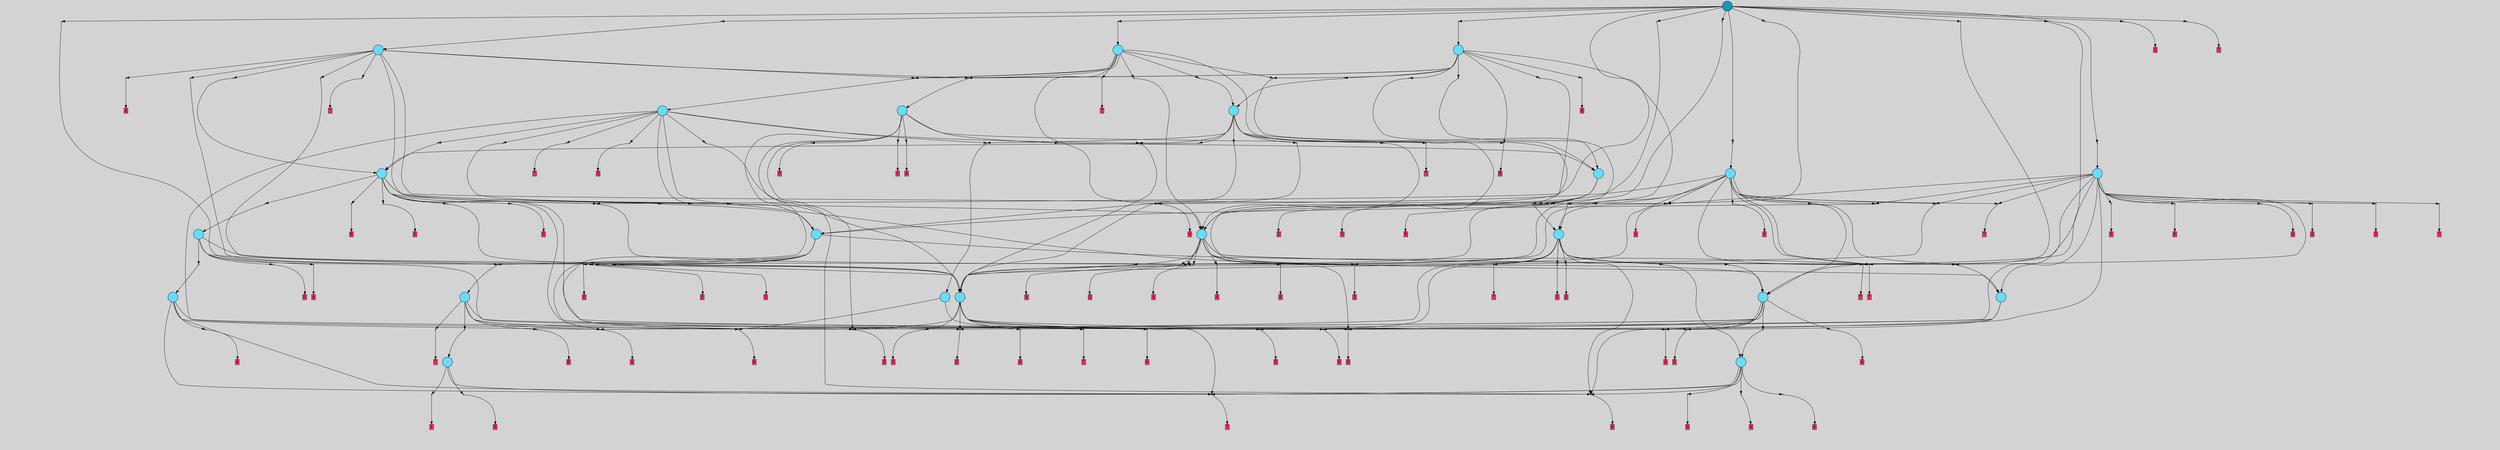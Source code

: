 // File exported with GEGELATI v1.3.1
// On the 2024-04-09 15:54:33
// With the File::TPGGraphDotExporter
digraph{
	graph[pad = "0.212, 0.055" bgcolor = lightgray]
	node[shape=circle style = filled label = ""]
		T0 [fillcolor="#66ddff"]
		T4 [fillcolor="#66ddff"]
		T5 [fillcolor="#66ddff"]
		T6 [fillcolor="#66ddff"]
		T13 [fillcolor="#66ddff"]
		T28 [fillcolor="#66ddff"]
		T32 [fillcolor="#66ddff"]
		T42 [fillcolor="#66ddff"]
		T108 [fillcolor="#66ddff"]
		T139 [fillcolor="#66ddff"]
		T161 [fillcolor="#66ddff"]
		T201 [fillcolor="#66ddff"]
		T269 [fillcolor="#66ddff"]
		T276 [fillcolor="#66ddff"]
		T347 [fillcolor="#66ddff"]
		T390 [fillcolor="#66ddff"]
		T422 [fillcolor="#66ddff"]
		T520 [fillcolor="#66ddff"]
		T561 [fillcolor="#66ddff"]
		T638 [fillcolor="#66ddff"]
		T759 [fillcolor="#66ddff"]
		T866 [fillcolor="#66ddff"]
		T898 [fillcolor="#1199bb"]
		P19524 [fillcolor="#cccccc" shape=point] //
		I19524 [shape=box style=invis label="5|7&1|7#1|3#2|2#2|6&#92;n7|7&2|7#3|5#3|7#2|6&#92;n2|4&4|3#2|1#4|0#1|6&#92;n5|5&2|7#3|0#1|2#3|3&#92;n7|2&0|5#0|7#4|3#4|4&#92;n7|4&0|5#2|0#4|4#1|3&#92;n2|2&4|3#4|4#1|7#1|0&#92;n1|5&4|3#3|4#0|0#2|4&#92;n2|0&2|5#2|6#1|3#3|6&#92;n0|1&0|2#2|5#1|7#1|0&#92;n"]
		P19524 -> I19524[style=invis]
		A10319 [fillcolor="#ff3366" shape=box margin=0.03 width=0 height=0 label="0"]
		T0 -> P19524 -> A10319
		P19525 [fillcolor="#cccccc" shape=point] //
		I19525 [shape=box style=invis label="3|7&4|4#2|0#4|1#0|2&#92;n7|0&3|6#1|6#1|7#3|1&#92;n5|2&4|7#0|2#4|1#0|1&#92;n7|3&3|3#4|6#2|4#3|5&#92;n7|1&4|0#4|3#0|5#1|3&#92;n4|7&0|6#4|0#0|3#0|1&#92;n6|3&3|1#0|0#2|1#3|0&#92;n0|2&2|0#1|3#4|5#4|1&#92;n3|0&0|0#2|3#4|0#1|4&#92;n"]
		P19525 -> I19525[style=invis]
		A10320 [fillcolor="#ff3366" shape=box margin=0.03 width=0 height=0 label="1"]
		T0 -> P19525 -> A10320
		P19526 [fillcolor="#cccccc" shape=point] //
		I19526 [shape=box style=invis label="1|4&3|7#0|7#4|5#4|0&#92;n4|5&0|2#2|1#4|3#0|1&#92;n2|4&0|2#2|7#1|2#1|6&#92;n7|6&2|6#0|0#0|0#3|5&#92;n5|1&4|4#2|1#4|4#2|2&#92;n"]
		P19526 -> I19526[style=invis]
		A10321 [fillcolor="#ff3366" shape=box margin=0.03 width=0 height=0 label="4"]
		T4 -> P19526 -> A10321
		P19527 [fillcolor="#cccccc" shape=point] //
		I19527 [shape=box style=invis label="5|7&2|1#4|6#1|4#0|5&#92;n4|4&0|5#0|5#3|4#3|2&#92;n0|7&4|4#3|2#4|7#2|4&#92;n1|2&4|3#4|0#1|1#0|0&#92;n0|1&2|2#1|4#3|1#1|6&#92;n6|6&1|0#0|5#2|1#4|5&#92;n5|2&1|1#1|6#2|0#4|0&#92;n4|0&2|6#1|1#1|2#4|2&#92;n"]
		P19527 -> I19527[style=invis]
		A10322 [fillcolor="#ff3366" shape=box margin=0.03 width=0 height=0 label="5"]
		T4 -> P19527 -> A10322
		P19528 [fillcolor="#cccccc" shape=point] //
		I19528 [shape=box style=invis label="5|7&3|1#4|4#0|6#1|3&#92;n6|7&3|6#0|6#0|0#0|4&#92;n7|6&1|1#0|4#2|6#2|2&#92;n6|6&0|2#1|4#0|6#0|4&#92;n"]
		P19528 -> I19528[style=invis]
		A10323 [fillcolor="#ff3366" shape=box margin=0.03 width=0 height=0 label="5"]
		T5 -> P19528 -> A10323
		P19529 [fillcolor="#cccccc" shape=point] //
		I19529 [shape=box style=invis label="7|5&0|2#4|6#4|1#3|2&#92;n5|7&2|7#1|0#4|3#1|0&#92;n1|1&4|7#2|0#3|0#3|7&#92;n0|6&0|2#3|5#3|2#1|7&#92;n2|7&2|3#4|4#0|4#4|2&#92;n5|1&2|7#4|7#1|5#1|4&#92;n"]
		P19529 -> I19529[style=invis]
		A10324 [fillcolor="#ff3366" shape=box margin=0.03 width=0 height=0 label="6"]
		T5 -> P19529 -> A10324
		P19530 [fillcolor="#cccccc" shape=point] //
		I19530 [shape=box style=invis label="0|5&3|5#2|3#1|5#1|5&#92;n0|3&0|3#4|3#3|7#1|3&#92;n2|2&2|4#3|1#2|5#3|5&#92;n5|7&2|3#3|2#1|7#0|5&#92;n7|6&2|7#2|6#2|5#0|7&#92;n0|1&2|7#4|3#0|3#2|5&#92;n3|5&3|5#2|2#2|2#1|2&#92;n"]
		P19530 -> I19530[style=invis]
		A10325 [fillcolor="#ff3366" shape=box margin=0.03 width=0 height=0 label="6"]
		T6 -> P19530 -> A10325
		P19531 [fillcolor="#cccccc" shape=point] //
		I19531 [shape=box style=invis label="3|4&1|4#4|1#4|2#0|6&#92;n5|4&3|1#1|7#0|1#1|6&#92;n1|4&3|3#3|7#0|7#3|3&#92;n1|2&4|7#0|2#4|6#1|2&#92;n1|1&2|4#1|4#3|1#0|0&#92;n1|1&0|3#1|4#3|7#0|5&#92;n3|4&4|5#2|0#4|0#0|4&#92;n4|3&2|4#4|4#3|2#2|2&#92;n2|0&4|6#1|7#1|7#2|4&#92;n4|4&0|4#3|7#2|4#2|2&#92;n"]
		P19531 -> I19531[style=invis]
		A10326 [fillcolor="#ff3366" shape=box margin=0.03 width=0 height=0 label="7"]
		T6 -> P19531 -> A10326
		T0 -> P19531
		P19532 [fillcolor="#cccccc" shape=point] //
		I19532 [shape=box style=invis label="2|5&1|2#1|7#4|0#1|7&#92;n2|6&0|7#4|7#2|7#4|3&#92;n4|2&0|4#2|7#2|6#0|5&#92;n3|5&2|1#0|6#0|1#2|4&#92;n3|3&1|1#1|7#2|1#2|5&#92;n0|7&3|2#1|5#1|6#1|4&#92;n"]
		P19532 -> I19532[style=invis]
		A10327 [fillcolor="#ff3366" shape=box margin=0.03 width=0 height=0 label="0"]
		T4 -> P19532 -> A10327
		P19533 [fillcolor="#cccccc" shape=point] //
		I19533 [shape=box style=invis label="5|0&2|1#1|2#3|7#0|4&#92;n1|0&4|6#1|6#2|1#0|7&#92;n3|1&1|5#1|1#3|7#3|5&#92;n6|7&4|2#0|6#3|6#2|2&#92;n0|6&2|5#2|2#2|6#3|6&#92;n1|4&0|1#0|3#3|0#1|5&#92;n4|1&3|4#1|6#1|6#2|1&#92;n4|1&1|5#4|4#0|0#4|4&#92;n3|5&0|7#4|5#1|3#0|6&#92;n"]
		P19533 -> I19533[style=invis]
		A10328 [fillcolor="#ff3366" shape=box margin=0.03 width=0 height=0 label="2"]
		T5 -> P19533 -> A10328
		P19534 [fillcolor="#cccccc" shape=point] //
		I19534 [shape=box style=invis label="2|2&0|1#3|6#2|3#1|3&#92;n4|7&1|0#2|4#4|0#0|4&#92;n5|6&2|3#0|0#3|2#0|1&#92;n7|1&3|6#3|3#2|2#1|6&#92;n4|5&0|3#3|0#3|4#3|3&#92;n1|2&2|7#3|3#1|5#3|1&#92;n"]
		P19534 -> I19534[style=invis]
		A10329 [fillcolor="#ff3366" shape=box margin=0.03 width=0 height=0 label="3"]
		T13 -> P19534 -> A10329
		P19535 [fillcolor="#cccccc" shape=point] //
		I19535 [shape=box style=invis label="3|3&1|1#1|1#1|5#3|7&#92;n4|0&4|0#4|5#1|6#3|0&#92;n2|2&1|1#2|4#0|0#4|0&#92;n"]
		P19535 -> I19535[style=invis]
		A10330 [fillcolor="#ff3366" shape=box margin=0.03 width=0 height=0 label="4"]
		T13 -> P19535 -> A10330
		T13 -> P19531
		T13 -> P19531
		P19536 [fillcolor="#cccccc" shape=point] //
		I19536 [shape=box style=invis label="4|5&0|2#2|1#4|3#0|1&#92;n1|4&3|7#0|7#4|5#4|0&#92;n4|7&1|2#0|3#2|0#3|2&#92;n0|4&0|2#2|7#1|2#1|6&#92;n7|6&2|6#0|0#0|0#3|5&#92;n"]
		P19536 -> I19536[style=invis]
		A10331 [fillcolor="#ff3366" shape=box margin=0.03 width=0 height=0 label="4"]
		T13 -> P19536 -> A10331
		P19537 [fillcolor="#cccccc" shape=point] //
		I19537 [shape=box style=invis label="1|1&0|1#3|7#4|6#0|5&#92;n0|0&1|6#3|2#1|4#2|2&#92;n3|4&1|3#2|2#2|7#0|7&#92;n1|7&3|4#3|6#2|2#2|4&#92;n"]
		P19537 -> I19537[style=invis]
		A10332 [fillcolor="#ff3366" shape=box margin=0.03 width=0 height=0 label="8"]
		T13 -> P19537 -> A10332
		P19538 [fillcolor="#cccccc" shape=point] //
		I19538 [shape=box style=invis label="3|5&3|5#2|2#2|2#1|2&#92;n0|3&0|3#4|3#3|7#1|3&#92;n2|2&4|4#3|1#2|5#3|5&#92;n5|7&2|3#3|2#1|7#0|5&#92;n0|1&2|7#4|3#0|3#2|5&#92;n0|5&3|5#2|3#1|5#1|5&#92;n"]
		P19538 -> I19538[style=invis]
		T28 -> P19538 -> T0
		P19539 [fillcolor="#cccccc" shape=point] //
		I19539 [shape=box style=invis label="3|4&1|4#4|1#4|2#0|6&#92;n5|4&3|1#1|7#0|1#1|6&#92;n1|2&4|7#0|2#4|6#1|2&#92;n4|4&0|4#3|7#2|4#2|2&#92;n1|1&0|3#1|4#3|7#0|5&#92;n3|4&4|5#2|0#4|0#0|4&#92;n4|3&2|4#4|4#3|6#2|2&#92;n2|0&4|6#1|7#1|7#2|4&#92;n1|1&2|4#1|4#3|1#0|0&#92;n"]
		P19539 -> I19539[style=invis]
		A10333 [fillcolor="#ff3366" shape=box margin=0.03 width=0 height=0 label="7"]
		T28 -> P19539 -> A10333
		T28 -> P19530
		P19540 [fillcolor="#cccccc" shape=point] //
		I19540 [shape=box style=invis label="7|6&1|0#1|3#2|6#0|6&#92;n2|2&1|1#4|4#0|0#4|0&#92;n4|0&4|0#4|5#1|6#3|0&#92;n3|3&1|1#1|1#1|5#3|7&#92;n"]
		P19540 -> I19540[style=invis]
		A10334 [fillcolor="#ff3366" shape=box margin=0.03 width=0 height=0 label="4"]
		T28 -> P19540 -> A10334
		P19541 [fillcolor="#cccccc" shape=point] //
		I19541 [shape=box style=invis label="1|0&1|0#0|6#2|5#1|0&#92;n0|5&0|2#4|3#3|3#3|2&#92;n6|2&3|5#4|4#2|6#4|2&#92;n6|6&4|4#2|1#4|5#0|1&#92;n2|1&2|0#0|4#3|6#0|2&#92;n"]
		P19541 -> I19541[style=invis]
		A10335 [fillcolor="#ff3366" shape=box margin=0.03 width=0 height=0 label="8"]
		T28 -> P19541 -> A10335
		T28 -> P19527
		P19542 [fillcolor="#cccccc" shape=point] //
		I19542 [shape=box style=invis label="2|2&0|1#3|6#2|3#1|3&#92;n7|1&3|6#3|3#2|2#1|6&#92;n5|6&2|3#0|0#3|2#0|1&#92;n4|7&1|0#2|4#4|0#0|4&#92;n4|5&0|3#3|4#3|4#3|3&#92;n1|2&2|7#3|3#1|5#3|1&#92;n"]
		P19542 -> I19542[style=invis]
		A10336 [fillcolor="#ff3366" shape=box margin=0.03 width=0 height=0 label="3"]
		T32 -> P19542 -> A10336
		T32 -> P19531
		P19543 [fillcolor="#cccccc" shape=point] //
		I19543 [shape=box style=invis label="7|3&2|6#0|0#0|0#0|5&#92;n5|1&4|4#2|1#3|5#2|2&#92;n5|2&4|3#3|7#3|3#0|5&#92;n5|0&4|3#1|1#3|3#1|4&#92;n1|4&3|7#0|7#4|2#4|0&#92;n7|5&0|6#0|7#2|1#3|0&#92;n2|7&1|5#1|6#0|4#1|5&#92;n2|4&0|2#2|0#3|2#1|6&#92;n"]
		P19543 -> I19543[style=invis]
		A10337 [fillcolor="#ff3366" shape=box margin=0.03 width=0 height=0 label="4"]
		T32 -> P19543 -> A10337
		T32 -> P19540
		T32 -> P19537
		T42 -> P19540
		T42 -> P19542
		P19544 [fillcolor="#cccccc" shape=point] //
		I19544 [shape=box style=invis label="3|4&1|4#4|1#4|2#0|6&#92;n3|4&4|5#2|0#4|0#0|4&#92;n1|4&3|3#3|7#0|7#3|3&#92;n1|2&4|7#0|2#4|6#1|2&#92;n1|1&0|3#1|4#3|7#0|5&#92;n4|2&1|5#1|1#3|3#2|3&#92;n1|1&2|4#1|4#3|1#0|0&#92;n5|4&3|1#1|7#0|1#1|6&#92;n4|3&1|4#4|4#3|2#2|2&#92;n2|0&4|6#1|2#1|7#2|4&#92;n"]
		P19544 -> I19544[style=invis]
		T42 -> P19544 -> T13
		T42 -> P19526
		T42 -> P19537
		P19545 [fillcolor="#cccccc" shape=point] //
		I19545 [shape=box style=invis label="1|4&3|7#0|7#4|5#1|0&#92;n7|6&2|6#0|0#0|0#3|5&#92;n2|4&0|2#2|7#1|2#1|6&#92;n4|5&0|2#2|1#4|3#0|1&#92;n5|1&4|4#2|1#4|4#2|2&#92;n"]
		P19545 -> I19545[style=invis]
		A10338 [fillcolor="#ff3366" shape=box margin=0.03 width=0 height=0 label="4"]
		T42 -> P19545 -> A10338
		T42 -> P19527
		T42 -> P19540
		P19546 [fillcolor="#cccccc" shape=point] //
		I19546 [shape=box style=invis label="7|6&2|6#3|3#2|1#2|7&#92;n1|0&4|6#4|3#3|6#0|6&#92;n3|3&1|1#1|1#1|5#3|7&#92;n7|6&2|0#1|3#2|1#0|6&#92;n"]
		P19546 -> I19546[style=invis]
		A10339 [fillcolor="#ff3366" shape=box margin=0.03 width=0 height=0 label="4"]
		T108 -> P19546 -> A10339
		T108 -> P19537
		P19547 [fillcolor="#cccccc" shape=point] //
		I19547 [shape=box style=invis label="3|4&1|4#4|1#4|2#0|6&#92;n3|4&4|5#2|7#4|0#0|4&#92;n1|2&4|7#0|2#4|6#1|2&#92;n1|1&0|3#1|4#3|7#0|5&#92;n4|2&1|5#1|1#3|3#2|3&#92;n2|0&4|6#1|2#1|7#2|4&#92;n5|4&3|1#1|7#0|1#1|6&#92;n4|3&1|4#4|4#3|2#2|2&#92;n1|1&2|4#1|4#3|1#0|0&#92;n"]
		P19547 -> I19547[style=invis]
		T108 -> P19547 -> T13
		T108 -> P19542
		P19548 [fillcolor="#cccccc" shape=point] //
		I19548 [shape=box style=invis label="5|4&3|0#4|3#4|1#4|6&#92;n7|1&3|7#3|3#2|2#1|6&#92;n0|2&0|1#3|6#2|3#1|3&#92;n5|6&3|3#2|2#2|7#3|4&#92;n3|4&4|1#4|5#3|6#1|7&#92;n2|3&1|0#2|6#4|1#1|3&#92;n6|0&3|5#1|3#1|0#2|2&#92;n"]
		P19548 -> I19548[style=invis]
		A10340 [fillcolor="#ff3366" shape=box margin=0.03 width=0 height=0 label="3"]
		T108 -> P19548 -> A10340
		P19549 [fillcolor="#cccccc" shape=point] //
		I19549 [shape=box style=invis label="3|7&1|4#2|0#4|5#2|4&#92;n6|7&0|2#0|0#0|3#1|2&#92;n4|3&0|3#0|0#1|6#0|0&#92;n6|7&1|3#0|5#1|4#0|7&#92;n7|0&4|1#0|0#2|4#0|1&#92;n1|0&1|5#3|1#1|6#2|3&#92;n0|1&0|7#4|5#0|3#3|4&#92;n1|0&2|5#2|3#2|3#3|1&#92;n5|3&1|1#2|5#4|2#2|7&#92;n2|0&4|0#3|1#3|3#1|6&#92;n"]
		P19549 -> I19549[style=invis]
		A10341 [fillcolor="#ff3366" shape=box margin=0.03 width=0 height=0 label="7"]
		T108 -> P19549 -> A10341
		P19550 [fillcolor="#cccccc" shape=point] //
		I19550 [shape=box style=invis label="5|0&2|1#1|2#3|7#0|4&#92;n4|1&3|4#1|6#1|6#2|1&#92;n3|1&1|5#1|1#3|7#3|5&#92;n6|7&4|2#0|6#3|6#2|2&#92;n0|6&2|5#2|2#2|6#3|6&#92;n1|4&0|1#0|3#3|0#1|5&#92;n1|0&4|6#1|6#2|1#4|7&#92;n4|1&1|5#4|4#0|0#4|4&#92;n3|5&0|7#4|5#1|3#0|6&#92;n"]
		P19550 -> I19550[style=invis]
		A10342 [fillcolor="#ff3366" shape=box margin=0.03 width=0 height=0 label="2"]
		T108 -> P19550 -> A10342
		P19551 [fillcolor="#cccccc" shape=point] //
		I19551 [shape=box style=invis label="3|4&1|3#2|2#2|7#0|7&#92;n0|0&1|6#3|2#1|4#2|2&#92;n1|1&0|1#3|7#4|6#0|5&#92;n5|3&4|5#3|0#0|2#1|1&#92;n1|7&3|4#3|6#2|2#2|4&#92;n"]
		P19551 -> I19551[style=invis]
		T108 -> P19551 -> T42
		P19552 [fillcolor="#cccccc" shape=point] //
		I19552 [shape=box style=invis label="6|5&2|7#1|5#1|4#2|0&#92;n0|1&2|2#1|4#3|1#1|6&#92;n4|4&0|5#0|5#3|4#3|2&#92;n1|2&4|3#4|0#1|1#0|0&#92;n0|7&4|4#3|7#4|7#2|4&#92;n6|6&1|0#0|5#2|1#4|5&#92;n4|0&4|6#1|1#1|2#4|2&#92;n"]
		P19552 -> I19552[style=invis]
		T139 -> P19552 -> T28
		P19553 [fillcolor="#cccccc" shape=point] //
		I19553 [shape=box style=invis label="4|2&3|6#4|0#4|3#2|1&#92;n5|5&0|6#0|7#2|4#0|2&#92;n3|2&4|4#1|3#0|3#4|7&#92;n2|0&2|4#3|3#3|0#3|0&#92;n"]
		P19553 -> I19553[style=invis]
		A10343 [fillcolor="#ff3366" shape=box margin=0.03 width=0 height=0 label="4"]
		T139 -> P19553 -> A10343
		T139 -> P19526
		P19554 [fillcolor="#cccccc" shape=point] //
		I19554 [shape=box style=invis label="7|3&4|0#1|6#3|7#4|7&#92;n3|7&4|3#3|6#0|7#1|1&#92;n7|3&0|4#4|7#4|5#0|6&#92;n6|3&2|6#0|6#2|4#1|7&#92;n0|0&2|6#3|3#1|5#3|4&#92;n"]
		P19554 -> I19554[style=invis]
		T139 -> P19554 -> T32
		P19555 [fillcolor="#cccccc" shape=point] //
		I19555 [shape=box style=invis label="3|0&1|1#1|3#2|1#3|5&#92;n3|3&2|5#1|3#1|6#0|5&#92;n3|5&2|1#3|6#0|1#3|4&#92;n4|1&3|2#1|5#1|6#1|4&#92;n0|6&3|3#2|2#4|3#4|0&#92;n2|6&0|3#4|7#2|7#4|3&#92;n2|1&1|2#0|0#1|4#2|6&#92;n6|7&1|2#3|5#2|7#2|6&#92;n"]
		P19555 -> I19555[style=invis]
		A10344 [fillcolor="#ff3366" shape=box margin=0.03 width=0 height=0 label="0"]
		T139 -> P19555 -> A10344
		P19556 [fillcolor="#cccccc" shape=point] //
		I19556 [shape=box style=invis label="5|4&3|0#4|3#4|1#4|6&#92;n7|1&3|7#3|3#2|2#1|6&#92;n6|0&3|5#1|3#1|0#2|2&#92;n0|2&0|1#3|6#2|3#1|3&#92;n5|6&3|3#2|2#2|7#3|4&#92;n3|4&4|1#4|5#3|6#1|7&#92;n2|3&1|0#2|6#4|1#1|3&#92;n4|1&2|3#4|5#1|3#1|6&#92;n"]
		P19556 -> I19556[style=invis]
		A10345 [fillcolor="#ff3366" shape=box margin=0.03 width=0 height=0 label="3"]
		T139 -> P19556 -> A10345
		P19557 [fillcolor="#cccccc" shape=point] //
		I19557 [shape=box style=invis label="4|7&1|0#2|4#4|0#0|4&#92;n7|1&3|6#3|3#2|2#3|6&#92;n5|6&2|3#0|0#3|2#0|1&#92;n2|2&0|1#3|6#2|3#1|3&#92;n4|5&0|3#3|4#3|4#3|3&#92;n1|2&2|7#3|3#1|5#3|1&#92;n"]
		P19557 -> I19557[style=invis]
		A10346 [fillcolor="#ff3366" shape=box margin=0.03 width=0 height=0 label="3"]
		T161 -> P19557 -> A10346
		P19558 [fillcolor="#cccccc" shape=point] //
		I19558 [shape=box style=invis label="2|0&3|7#1|3#2|7#1|0&#92;n3|6&0|7#3|7#2|7#4|3&#92;n7|4&1|2#1|2#2|6#1|2&#92;n4|6&4|4#2|7#0|0#1|2&#92;n3|6&2|1#0|5#4|1#2|4&#92;n1|2&3|2#1|6#1|4#3|4&#92;n5|4&1|4#1|0#3|1#2|4&#92;n"]
		P19558 -> I19558[style=invis]
		A10347 [fillcolor="#ff3366" shape=box margin=0.03 width=0 height=0 label="0"]
		T161 -> P19558 -> A10347
		P19559 [fillcolor="#cccccc" shape=point] //
		I19559 [shape=box style=invis label="5|0&2|2#1|6#2|7#1|0&#92;n7|6&1|6#1|3#2|7#0|6&#92;n"]
		P19559 -> I19559[style=invis]
		A10348 [fillcolor="#ff3366" shape=box margin=0.03 width=0 height=0 label="4"]
		T161 -> P19559 -> A10348
		P19560 [fillcolor="#cccccc" shape=point] //
		I19560 [shape=box style=invis label="3|7&1|4#2|0#4|5#2|4&#92;n2|0&4|0#3|1#3|3#1|6&#92;n4|3&0|3#0|0#1|6#0|0&#92;n5|3&1|1#2|5#4|2#2|7&#92;n7|0&4|1#0|0#2|4#0|1&#92;n1|0&1|5#3|4#1|6#2|3&#92;n0|1&0|7#4|5#0|3#4|4&#92;n6|7&1|3#0|5#1|4#0|7&#92;n6|7&0|2#0|0#0|3#1|2&#92;n"]
		P19560 -> I19560[style=invis]
		A10349 [fillcolor="#ff3366" shape=box margin=0.03 width=0 height=0 label="7"]
		T161 -> P19560 -> A10349
		P19561 [fillcolor="#cccccc" shape=point] //
		I19561 [shape=box style=invis label="1|0&2|6#2|4#4|1#1|5&#92;n4|5&0|2#2|1#4|3#0|0&#92;n2|6&3|1#1|7#4|5#0|7&#92;n"]
		P19561 -> I19561[style=invis]
		A10350 [fillcolor="#ff3366" shape=box margin=0.03 width=0 height=0 label="4"]
		T161 -> P19561 -> A10350
		P19562 [fillcolor="#cccccc" shape=point] //
		I19562 [shape=box style=invis label="1|2&2|0#3|3#1|1#3|1&#92;n7|1&3|6#3|3#2|2#1|6&#92;n1|4&2|7#2|5#2|4#4|5&#92;n4|7&1|0#2|4#4|0#0|4&#92;n6|5&4|1#4|7#0|7#3|5&#92;n2|2&0|1#3|2#2|3#1|3&#92;n5|0&4|0#2|6#0|0#0|5&#92;n4|5&0|3#3|4#3|4#4|3&#92;n1|2&3|7#2|1#0|1#1|2&#92;n1|1&2|1#4|7#3|0#4|0&#92;n"]
		P19562 -> I19562[style=invis]
		A10351 [fillcolor="#ff3366" shape=box margin=0.03 width=0 height=0 label="3"]
		T161 -> P19562 -> A10351
		T161 -> P19542
		T161 -> P19548
		P19563 [fillcolor="#cccccc" shape=point] //
		I19563 [shape=box style=invis label="2|0&2|4#3|3#3|0#3|0&#92;n4|1&0|6#0|7#2|1#0|5&#92;n5|2&0|6#0|7#2|4#0|2&#92;n4|2&3|6#4|0#4|3#2|1&#92;n"]
		P19563 -> I19563[style=invis]
		A10352 [fillcolor="#ff3366" shape=box margin=0.03 width=0 height=0 label="4"]
		T201 -> P19563 -> A10352
		T201 -> P19552
		P19564 [fillcolor="#cccccc" shape=point] //
		I19564 [shape=box style=invis label="3|7&1|4#2|0#4|5#2|4&#92;n2|0&4|0#3|1#3|3#1|6&#92;n4|3&0|3#0|0#1|6#0|0&#92;n6|7&1|3#2|5#1|4#0|7&#92;n1|0&1|5#3|4#1|6#2|3&#92;n0|1&0|7#4|5#0|3#3|4&#92;n1|0&2|5#2|3#2|3#3|1&#92;n5|3&1|1#2|5#2|2#2|7&#92;n6|7&0|2#0|0#0|3#1|2&#92;n"]
		P19564 -> I19564[style=invis]
		T201 -> P19564 -> T5
		T201 -> P19548
		P19565 [fillcolor="#cccccc" shape=point] //
		I19565 [shape=box style=invis label="3|4&1|3#2|2#2|7#0|7&#92;n0|0&1|6#3|2#1|4#2|2&#92;n1|7&3|4#3|6#2|2#0|4&#92;n"]
		P19565 -> I19565[style=invis]
		A10353 [fillcolor="#ff3366" shape=box margin=0.03 width=0 height=0 label="8"]
		T201 -> P19565 -> A10353
		P19566 [fillcolor="#cccccc" shape=point] //
		I19566 [shape=box style=invis label="2|0&3|7#1|3#2|7#1|3&#92;n3|6&0|7#3|7#2|7#4|3&#92;n7|4&1|2#1|2#2|6#1|2&#92;n3|6&2|1#0|5#4|1#2|4&#92;n4|6&4|4#2|7#0|0#1|2&#92;n1|2&3|2#1|6#1|4#3|4&#92;n5|4&1|4#1|0#3|1#2|4&#92;n0|1&0|7#4|7#2|7#1|5&#92;n"]
		P19566 -> I19566[style=invis]
		A10354 [fillcolor="#ff3366" shape=box margin=0.03 width=0 height=0 label="0"]
		T201 -> P19566 -> A10354
		T201 -> P19537
		P19567 [fillcolor="#cccccc" shape=point] //
		I19567 [shape=box style=invis label="1|6&0|4#1|1#4|2#4|1&#92;n4|0&3|2#4|5#1|3#3|0&#92;n"]
		P19567 -> I19567[style=invis]
		A10355 [fillcolor="#ff3366" shape=box margin=0.03 width=0 height=0 label="4"]
		T201 -> P19567 -> A10355
		P19568 [fillcolor="#cccccc" shape=point] //
		I19568 [shape=box style=invis label="1|0&4|3#3|6#2|6#4|5&#92;n1|1&2|6#0|1#0|5#1|6&#92;n"]
		P19568 -> I19568[style=invis]
		A10356 [fillcolor="#ff3366" shape=box margin=0.03 width=0 height=0 label="4"]
		T269 -> P19568 -> A10356
		T269 -> P19558
		P19569 [fillcolor="#cccccc" shape=point] //
		I19569 [shape=box style=invis label="2|2&1|1#4|4#0|0#4|0&#92;n7|6&1|0#1|3#2|6#0|6&#92;n3|3&1|1#1|1#1|5#3|3&#92;n"]
		P19569 -> I19569[style=invis]
		A10357 [fillcolor="#ff3366" shape=box margin=0.03 width=0 height=0 label="4"]
		T269 -> P19569 -> A10357
		P19570 [fillcolor="#cccccc" shape=point] //
		I19570 [shape=box style=invis label="1|0&2|6#2|4#4|1#1|5&#92;n4|5&0|2#2|1#4|0#0|0&#92;n2|6&3|0#1|7#4|5#0|7&#92;n"]
		P19570 -> I19570[style=invis]
		A10358 [fillcolor="#ff3366" shape=box margin=0.03 width=0 height=0 label="4"]
		T269 -> P19570 -> A10358
		P19571 [fillcolor="#cccccc" shape=point] //
		I19571 [shape=box style=invis label="4|5&0|3#3|4#3|4#3|3&#92;n2|2&0|1#3|6#2|3#1|7&#92;n1|0&0|3#3|1#2|3#2|1&#92;n6|5&3|3#3|3#1|0#1|6&#92;n1|2&2|7#3|3#1|5#3|1&#92;n1|1&0|1#1|7#1|4#1|0&#92;n4|7&1|0#2|4#4|0#0|4&#92;n"]
		P19571 -> I19571[style=invis]
		A10359 [fillcolor="#ff3366" shape=box margin=0.03 width=0 height=0 label="3"]
		T269 -> P19571 -> A10359
		P19572 [fillcolor="#cccccc" shape=point] //
		I19572 [shape=box style=invis label="7|0&4|6#2|0#3|0#0|7&#92;n6|4&2|3#1|3#3|6#3|7&#92;n2|5&4|6#1|7#0|3#3|0&#92;n"]
		P19572 -> I19572[style=invis]
		T269 -> P19572 -> T161
		P19573 [fillcolor="#cccccc" shape=point] //
		I19573 [shape=box style=invis label="3|1&2|4#1|4#3|1#0|0&#92;n4|7&2|4#4|4#3|3#2|2&#92;n1|4&3|3#3|7#0|7#3|3&#92;n1|0&0|5#1|1#1|7#4|0&#92;n2|0&4|6#3|7#1|7#2|4&#92;n3|4&1|4#4|1#4|2#0|6&#92;n5|4&3|1#4|7#0|1#1|6&#92;n"]
		P19573 -> I19573[style=invis]
		A10360 [fillcolor="#ff3366" shape=box margin=0.03 width=0 height=0 label="7"]
		T269 -> P19573 -> A10360
		P19574 [fillcolor="#cccccc" shape=point] //
		I19574 [shape=box style=invis label="0|7&1|4#3|6#4|5#3|3&#92;n7|0&3|7#1|7#4|5#4|1&#92;n"]
		P19574 -> I19574[style=invis]
		A10361 [fillcolor="#ff3366" shape=box margin=0.03 width=0 height=0 label="4"]
		T269 -> P19574 -> A10361
		P19575 [fillcolor="#cccccc" shape=point] //
		I19575 [shape=box style=invis label="5|4&1|4#1|0#3|1#2|4&#92;n7|4&1|2#1|2#2|6#2|2&#92;n2|0&3|7#1|3#2|7#0|0&#92;n1|6&2|1#0|5#3|1#2|4&#92;n3|6&0|7#3|7#2|7#4|3&#92;n2|0&4|1#3|5#1|5#3|0&#92;n5|1&0|6#3|3#1|1#2|6&#92;n1|2&3|2#1|6#1|4#3|4&#92;n"]
		P19575 -> I19575[style=invis]
		T269 -> P19575 -> T4
		T269 -> P19556
		T276 -> P19548
		T276 -> P19540
		P19576 [fillcolor="#cccccc" shape=point] //
		I19576 [shape=box style=invis label="2|0&3|7#1|3#2|7#1|0&#92;n1|2&3|2#1|6#1|4#3|4&#92;n7|4&1|2#1|2#2|6#1|2&#92;n4|6&4|4#2|7#0|0#1|2&#92;n3|6&2|1#0|5#4|1#2|4&#92;n4|1&3|4#0|1#0|7#3|1&#92;n3|6&0|7#3|7#2|7#4|3&#92;n5|4&1|4#3|0#3|1#2|4&#92;n"]
		P19576 -> I19576[style=invis]
		A10362 [fillcolor="#ff3366" shape=box margin=0.03 width=0 height=0 label="0"]
		T276 -> P19576 -> A10362
		P19577 [fillcolor="#cccccc" shape=point] //
		I19577 [shape=box style=invis label="3|1&2|4#1|4#3|1#0|0&#92;n4|7&2|4#4|4#3|3#2|2&#92;n1|4&3|3#3|7#0|7#3|3&#92;n5|4&3|1#2|7#0|1#1|6&#92;n3|4&1|4#4|1#4|2#0|6&#92;n1|1&4|3#1|4#3|7#0|5&#92;n2|0&4|6#3|7#1|7#2|4&#92;n"]
		P19577 -> I19577[style=invis]
		A10363 [fillcolor="#ff3366" shape=box margin=0.03 width=0 height=0 label="7"]
		T276 -> P19577 -> A10363
		P19578 [fillcolor="#cccccc" shape=point] //
		I19578 [shape=box style=invis label="7|0&4|6#2|0#3|0#0|7&#92;n4|5&3|1#0|6#3|7#0|7&#92;n2|5&4|6#0|7#0|3#3|0&#92;n6|4&2|3#1|3#3|6#3|7&#92;n"]
		P19578 -> I19578[style=invis]
		T276 -> P19578 -> T161
		P19579 [fillcolor="#cccccc" shape=point] //
		I19579 [shape=box style=invis label="5|7&2|1#4|6#1|4#0|5&#92;n1|2&4|3#4|0#1|1#0|0&#92;n4|0&3|6#1|3#1|2#4|2&#92;n5|6&3|3#2|4#3|4#4|1&#92;n4|4&0|5#0|5#3|4#3|2&#92;n6|6&1|0#0|5#2|1#4|5&#92;n5|2&1|1#1|6#2|0#4|0&#92;n0|7&4|4#3|2#4|7#2|4&#92;n"]
		P19579 -> I19579[style=invis]
		A10364 [fillcolor="#ff3366" shape=box margin=0.03 width=0 height=0 label="5"]
		T276 -> P19579 -> A10364
		P19580 [fillcolor="#cccccc" shape=point] //
		I19580 [shape=box style=invis label="1|2&2|7#3|3#1|5#3|1&#92;n4|5&0|3#3|4#3|4#3|3&#92;n0|0&2|3#4|1#2|2#1|5&#92;n4|2&0|6#3|6#2|3#1|3&#92;n4|7&1|0#2|7#4|0#0|4&#92;n1|6&4|4#2|0#2|3#2|1&#92;n7|6&2|3#0|0#3|2#0|1&#92;n"]
		P19580 -> I19580[style=invis]
		A10365 [fillcolor="#ff3366" shape=box margin=0.03 width=0 height=0 label="3"]
		T276 -> P19580 -> A10365
		P19581 [fillcolor="#cccccc" shape=point] //
		I19581 [shape=box style=invis label="1|0&4|3#3|6#2|6#4|5&#92;n2|4&4|4#0|5#0|7#0|4&#92;n"]
		P19581 -> I19581[style=invis]
		A10366 [fillcolor="#ff3366" shape=box margin=0.03 width=0 height=0 label="4"]
		T347 -> P19581 -> A10366
		P19582 [fillcolor="#cccccc" shape=point] //
		I19582 [shape=box style=invis label="2|0&3|3#1|3#2|7#1|0&#92;n3|6&0|7#3|7#2|7#4|3&#92;n5|4&1|4#1|0#3|1#2|4&#92;n4|6&4|4#2|7#0|0#1|2&#92;n3|6&2|1#0|5#4|1#2|4&#92;n7|4&1|2#1|2#2|6#1|2&#92;n"]
		P19582 -> I19582[style=invis]
		T347 -> P19582 -> T276
		P19583 [fillcolor="#cccccc" shape=point] //
		I19583 [shape=box style=invis label="5|0&3|6#1|0#0|0#4|1&#92;n7|7&2|6#4|3#4|3#0|6&#92;n5|5&1|0#1|5#4|4#1|2&#92;n4|6&1|6#0|5#1|6#1|5&#92;n3|3&4|1#1|1#3|5#3|3&#92;n"]
		P19583 -> I19583[style=invis]
		A10367 [fillcolor="#ff3366" shape=box margin=0.03 width=0 height=0 label="4"]
		T347 -> P19583 -> A10367
		P19584 [fillcolor="#cccccc" shape=point] //
		I19584 [shape=box style=invis label="3|0&2|6#2|4#4|1#1|0&#92;n4|4&1|2#2|1#4|0#0|0&#92;n5|4&4|3#4|6#3|5#4|6&#92;n5|2&1|0#2|0#2|6#3|6&#92;n"]
		P19584 -> I19584[style=invis]
		A10368 [fillcolor="#ff3366" shape=box margin=0.03 width=0 height=0 label="4"]
		T347 -> P19584 -> A10368
		P19585 [fillcolor="#cccccc" shape=point] //
		I19585 [shape=box style=invis label="7|0&4|6#2|0#4|0#0|7&#92;n2|1&2|0#0|5#4|6#2|2&#92;n6|4&2|3#1|3#3|6#3|7&#92;n4|4&3|0#2|0#4|0#2|3&#92;n2|5&4|6#1|7#0|3#3|0&#92;n"]
		P19585 -> I19585[style=invis]
		T347 -> P19585 -> T161
		P19586 [fillcolor="#cccccc" shape=point] //
		I19586 [shape=box style=invis label="3|1&2|4#1|4#3|1#0|0&#92;n1|0&0|5#1|1#1|7#4|0&#92;n1|4&3|3#3|7#0|7#3|3&#92;n4|7&2|4#4|4#3|3#2|3&#92;n2|0&4|6#3|7#1|7#2|4&#92;n3|4&1|4#4|1#4|2#0|6&#92;n5|4&3|1#4|7#0|1#1|6&#92;n"]
		P19586 -> I19586[style=invis]
		A10369 [fillcolor="#ff3366" shape=box margin=0.03 width=0 height=0 label="7"]
		T347 -> P19586 -> A10369
		T347 -> P19575
		T347 -> P19556
		T347 -> P19573
		T347 -> P19577
		P19587 [fillcolor="#cccccc" shape=point] //
		I19587 [shape=box style=invis label="0|0&1|6#3|2#1|4#2|2&#92;n3|4&1|3#2|2#2|7#0|7&#92;n5|3&4|5#3|0#0|2#3|1&#92;n1|7&3|4#3|6#2|2#2|4&#92;n"]
		P19587 -> I19587[style=invis]
		T347 -> P19587 -> T42
		T347 -> P19577
		P19588 [fillcolor="#cccccc" shape=point] //
		I19588 [shape=box style=invis label="1|7&1|6#3|4#2|6#0|7&#92;n7|0&4|6#2|6#3|0#0|7&#92;n"]
		P19588 -> I19588[style=invis]
		T347 -> P19588 -> T161
		T347 -> P19571
		T390 -> P19581
		T390 -> P19582
		P19589 [fillcolor="#cccccc" shape=point] //
		I19589 [shape=box style=invis label="4|6&1|6#0|6#1|5#1|5&#92;n2|7&1|6#2|0#3|2#0|2&#92;n5|5&1|0#1|5#4|4#1|2&#92;n3|3&4|1#1|1#3|5#3|3&#92;n5|0&3|6#1|0#0|0#4|1&#92;n"]
		P19589 -> I19589[style=invis]
		A10370 [fillcolor="#ff3366" shape=box margin=0.03 width=0 height=0 label="4"]
		T390 -> P19589 -> A10370
		P19590 [fillcolor="#cccccc" shape=point] //
		I19590 [shape=box style=invis label="4|4&1|2#2|1#4|0#0|0&#92;n5|2&1|0#2|1#2|6#3|6&#92;n2|6&4|1#4|1#1|7#0|5&#92;n3|0&2|6#2|4#4|1#1|0&#92;n"]
		P19590 -> I19590[style=invis]
		A10371 [fillcolor="#ff3366" shape=box margin=0.03 width=0 height=0 label="4"]
		T390 -> P19590 -> A10371
		T390 -> P19586
		T390 -> P19575
		P19591 [fillcolor="#cccccc" shape=point] //
		I19591 [shape=box style=invis label="5|5&0|2#0|6#2|1#2|2&#92;n7|1&3|7#3|3#2|2#1|6&#92;n6|0&3|5#1|3#1|0#2|2&#92;n0|2&0|1#3|3#2|3#1|3&#92;n5|6&3|3#2|2#2|7#3|4&#92;n4|1&2|3#4|5#1|3#1|6&#92;n2|3&1|0#2|6#4|1#1|3&#92;n3|4&4|1#4|5#3|6#1|7&#92;n"]
		P19591 -> I19591[style=invis]
		A10372 [fillcolor="#ff3366" shape=box margin=0.03 width=0 height=0 label="3"]
		T390 -> P19591 -> A10372
		T390 -> P19573
		T390 -> P19577
		P19592 [fillcolor="#cccccc" shape=point] //
		I19592 [shape=box style=invis label="4|7&2|4#4|4#3|3#2|2&#92;n3|1&2|4#1|4#3|1#0|0&#92;n1|4&3|3#3|7#0|7#3|3&#92;n2|4&3|1#2|7#0|1#1|6&#92;n3|4&1|4#4|1#4|2#0|6&#92;n1|1&4|3#1|4#3|7#0|5&#92;n2|0&4|6#3|7#1|7#2|4&#92;n"]
		P19592 -> I19592[style=invis]
		A10373 [fillcolor="#ff3366" shape=box margin=0.03 width=0 height=0 label="7"]
		T390 -> P19592 -> A10373
		T390 -> P19588
		P19593 [fillcolor="#cccccc" shape=point] //
		I19593 [shape=box style=invis label="5|7&2|1#4|6#1|4#0|5&#92;n4|4&0|5#0|5#3|4#3|2&#92;n1|2&4|3#4|0#1|1#0|0&#92;n0|1&2|2#1|4#3|1#1|6&#92;n4|6&1|0#0|5#2|1#4|5&#92;n5|2&1|1#1|6#4|0#4|0&#92;n4|0&2|6#1|1#1|2#4|2&#92;n"]
		P19593 -> I19593[style=invis]
		A10374 [fillcolor="#ff3366" shape=box margin=0.03 width=0 height=0 label="5"]
		T390 -> P19593 -> A10374
		P19594 [fillcolor="#cccccc" shape=point] //
		I19594 [shape=box style=invis label="2|0&3|7#1|3#2|7#1|0&#92;n4|6&4|4#2|7#0|0#1|2&#92;n7|4&1|2#1|2#2|6#1|2&#92;n3|6&0|7#3|7#2|7#4|3&#92;n3|6&2|1#0|5#4|1#2|4&#92;n1|2&2|2#1|6#1|4#3|4&#92;n5|4&1|4#1|0#3|1#2|4&#92;n3|7&4|7#0|7#1|5#1|7&#92;n"]
		P19594 -> I19594[style=invis]
		A10375 [fillcolor="#ff3366" shape=box margin=0.03 width=0 height=0 label="0"]
		T390 -> P19594 -> A10375
		T390 -> P19557
		T390 -> P19558
		P19595 [fillcolor="#cccccc" shape=point] //
		I19595 [shape=box style=invis label="5|4&3|1#4|7#0|1#1|6&#92;n1|4&3|3#3|7#0|7#3|3&#92;n1|0&0|5#1|1#1|7#4|0&#92;n2|0&4|6#3|7#1|7#2|3&#92;n3|4&1|4#4|1#4|2#0|6&#92;n3|1&2|4#1|4#3|1#0|0&#92;n"]
		P19595 -> I19595[style=invis]
		T422 -> P19595 -> T269
		P19596 [fillcolor="#cccccc" shape=point] //
		I19596 [shape=box style=invis label="5|4&1|4#0|0#3|1#2|4&#92;n3|6&0|7#3|7#2|7#4|3&#92;n1|6&2|1#0|5#3|1#2|4&#92;n2|0&3|7#1|3#2|7#0|0&#92;n2|0&4|1#3|5#1|5#3|0&#92;n5|1&0|6#3|3#1|1#2|6&#92;n1|2&3|2#1|6#1|4#3|4&#92;n"]
		P19596 -> I19596[style=invis]
		T422 -> P19596 -> T4
		P19597 [fillcolor="#cccccc" shape=point] //
		I19597 [shape=box style=invis label="2|5&4|6#1|7#0|1#3|0&#92;n3|4&3|0#0|0#3|2#1|4&#92;n7|0&4|6#2|0#3|0#0|7&#92;n6|4&3|3#1|3#3|6#3|7&#92;n"]
		P19597 -> I19597[style=invis]
		T422 -> P19597 -> T161
		P19598 [fillcolor="#cccccc" shape=point] //
		I19598 [shape=box style=invis label="7|0&4|5#4|0#1|2#3|2&#92;n2|5&4|0#2|2#4|4#1|6&#92;n5|2&4|6#3|0#1|2#3|6&#92;n3|4&1|1#0|0#4|5#1|0&#92;n0|4&1|6#1|1#2|6#4|6&#92;n1|3&1|0#0|4#0|3#3|0&#92;n1|5&0|5#0|0#1|1#2|7&#92;n"]
		P19598 -> I19598[style=invis]
		T422 -> P19598 -> T139
		P19599 [fillcolor="#cccccc" shape=point] //
		I19599 [shape=box style=invis label="5|7&4|5#4|7#1|7#3|3&#92;n3|4&1|3#2|2#2|7#0|7&#92;n5|3&4|5#3|0#0|2#3|1&#92;n7|1&1|4#2|1#3|1#1|1&#92;n1|7&3|4#3|6#2|2#2|4&#92;n"]
		P19599 -> I19599[style=invis]
		T422 -> P19599 -> T42
		P19600 [fillcolor="#cccccc" shape=point] //
		I19600 [shape=box style=invis label="4|7&4|2#4|1#1|6#3|1&#92;n3|7&4|5#4|3#2|6#1|0&#92;n3|7&4|6#3|6#2|1#1|5&#92;n1|0&2|5#3|6#0|0#3|7&#92;n"]
		P19600 -> I19600[style=invis]
		A10376 [fillcolor="#ff3366" shape=box margin=0.03 width=0 height=0 label="0"]
		T422 -> P19600 -> A10376
		T422 -> P19557
		T422 -> P19532
		P19601 [fillcolor="#cccccc" shape=point] //
		I19601 [shape=box style=invis label="1|1&0|7#3|7#4|6#0|5&#92;n0|0&1|6#3|5#1|4#3|2&#92;n2|0&0|1#4|5#3|4#0|5&#92;n7|5&2|3#1|5#2|3#2|7&#92;n"]
		P19601 -> I19601[style=invis]
		A10377 [fillcolor="#ff3366" shape=box margin=0.03 width=0 height=0 label="8"]
		T422 -> P19601 -> A10377
		P19602 [fillcolor="#cccccc" shape=point] //
		I19602 [shape=box style=invis label="7|5&4|6#2|5#1|3#3|2&#92;n0|3&4|3#4|4#0|5#0|1&#92;n3|4&4|4#2|3#1|3#4|4&#92;n1|2&2|7#3|1#2|5#1|1&#92;n4|0&2|3#3|4#3|4#3|3&#92;n4|2&3|3#2|2#2|1#4|0&#92;n7|3&4|6#1|0#3|4#2|0&#92;n3|0&3|2#1|1#3|3#0|5&#92;n3|2&3|2#3|0#3|4#0|5&#92;n"]
		P19602 -> I19602[style=invis]
		A10378 [fillcolor="#ff3366" shape=box margin=0.03 width=0 height=0 label="3"]
		T422 -> P19602 -> A10378
		P19603 [fillcolor="#cccccc" shape=point] //
		I19603 [shape=box style=invis label="2|0&3|3#1|3#2|7#1|0&#92;n7|4&1|2#1|2#2|6#1|2&#92;n5|4&1|4#1|0#3|1#2|4&#92;n4|6&1|4#2|7#0|0#1|2&#92;n3|6&2|1#0|5#4|1#2|4&#92;n3|6&0|7#3|7#2|7#4|3&#92;n"]
		P19603 -> I19603[style=invis]
		T422 -> P19603 -> T276
		P19604 [fillcolor="#cccccc" shape=point] //
		I19604 [shape=box style=invis label="6|5&1|1#2|6#2|5#3|1&#92;n6|0&1|5#2|2#1|7#2|6&#92;n"]
		P19604 -> I19604[style=invis]
		T520 -> P19604 -> T422
		P19605 [fillcolor="#cccccc" shape=point] //
		I19605 [shape=box style=invis label="7|0&4|6#2|1#3|6#0|7&#92;n1|2&0|1#1|6#3|2#0|7&#92;n2|5&4|6#1|7#0|3#3|0&#92;n"]
		P19605 -> I19605[style=invis]
		T520 -> P19605 -> T161
		P19606 [fillcolor="#cccccc" shape=point] //
		I19606 [shape=box style=invis label="5|3&2|7#3|7#1|0#3|2&#92;n0|6&1|4#0|2#3|6#4|2&#92;n4|7&2|4#4|3#3|3#2|2&#92;n2|0&1|6#3|7#1|7#2|4&#92;n5|1&4|5#2|3#1|4#1|4&#92;n1|0&0|5#1|1#1|7#4|0&#92;n2|0&0|0#0|1#1|1#3|0&#92;n5|2&4|2#0|3#1|3#4|2&#92;n"]
		P19606 -> I19606[style=invis]
		A10379 [fillcolor="#ff3366" shape=box margin=0.03 width=0 height=0 label="7"]
		T520 -> P19606 -> A10379
		P19607 [fillcolor="#cccccc" shape=point] //
		I19607 [shape=box style=invis label="4|7&2|4#0|4#3|3#2|0&#92;n3|1&2|5#2|7#1|0#1|7&#92;n6|7&1|5#0|0#3|6#4|4&#92;n2|7&2|1#0|0#1|2#4|0&#92;n6|0&0|1#3|3#2|4#0|6&#92;n2|7&4|4#2|0#3|6#0|3&#92;n"]
		P19607 -> I19607[style=invis]
		T520 -> P19607 -> T6
		P19608 [fillcolor="#cccccc" shape=point] //
		I19608 [shape=box style=invis label="7|3&2|0#2|0#1|4#2|5&#92;n5|4&1|4#1|0#3|1#1|4&#92;n2|0&0|3#1|3#2|7#1|0&#92;n3|6&2|1#0|5#4|1#2|4&#92;n2|3&4|3#3|6#3|6#4|1&#92;n"]
		P19608 -> I19608[style=invis]
		T520 -> P19608 -> T276
		P19609 [fillcolor="#cccccc" shape=point] //
		I19609 [shape=box style=invis label="4|5&0|3#3|4#3|4#3|3&#92;n7|1&3|7#0|6#2|4#3|0&#92;n1|0&0|3#3|1#2|3#2|1&#92;n2|2&0|1#3|6#2|3#1|7&#92;n6|5&3|3#3|3#1|0#1|6&#92;n1|2&2|7#3|3#1|5#3|1&#92;n2|1&0|1#1|7#1|4#1|0&#92;n4|7&1|0#2|4#4|0#0|4&#92;n"]
		P19609 -> I19609[style=invis]
		A10380 [fillcolor="#ff3366" shape=box margin=0.03 width=0 height=0 label="3"]
		T520 -> P19609 -> A10380
		T520 -> P19595
		P19610 [fillcolor="#cccccc" shape=point] //
		I19610 [shape=box style=invis label="7|1&0|6#2|0#1|0#0|7&#92;n2|5&4|6#1|7#0|3#3|0&#92;n1|0&2|1#3|5#0|6#1|6&#92;n"]
		P19610 -> I19610[style=invis]
		T520 -> P19610 -> T161
		T520 -> P19548
		T520 -> P19599
		P19611 [fillcolor="#cccccc" shape=point] //
		I19611 [shape=box style=invis label="6|0&1|5#4|2#1|7#2|6&#92;n"]
		P19611 -> I19611[style=invis]
		T561 -> P19611 -> T422
		T561 -> P19605
		P19612 [fillcolor="#cccccc" shape=point] //
		I19612 [shape=box style=invis label="5|3&2|7#3|7#1|0#3|2&#92;n0|6&1|4#0|2#3|6#4|2&#92;n4|7&2|4#4|3#3|3#2|2&#92;n2|0&1|6#3|7#1|7#2|4&#92;n5|1&4|5#2|3#1|4#1|4&#92;n1|0&0|5#1|1#1|7#4|0&#92;n5|2&4|2#0|3#1|3#4|2&#92;n2|0&0|0#0|1#4|1#3|0&#92;n1|3&3|3#3|7#0|7#3|3&#92;n"]
		P19612 -> I19612[style=invis]
		A10381 [fillcolor="#ff3366" shape=box margin=0.03 width=0 height=0 label="7"]
		T561 -> P19612 -> A10381
		T561 -> P19607
		P19613 [fillcolor="#cccccc" shape=point] //
		I19613 [shape=box style=invis label="7|3&2|0#2|0#1|4#2|1&#92;n5|4&1|4#1|0#3|1#1|4&#92;n2|0&0|3#1|3#2|7#1|0&#92;n3|6&0|7#3|7#2|7#4|3&#92;n3|6&2|1#0|5#4|1#2|4&#92;n"]
		P19613 -> I19613[style=invis]
		T561 -> P19613 -> T276
		T561 -> P19571
		P19614 [fillcolor="#cccccc" shape=point] //
		I19614 [shape=box style=invis label="5|4&3|1#4|7#0|1#1|6&#92;n1|4&3|3#3|7#0|7#1|3&#92;n2|0&4|6#3|7#1|7#2|3&#92;n3|4&1|4#4|1#4|2#0|6&#92;n1|0&0|5#1|1#1|7#1|0&#92;n3|1&2|4#1|4#3|1#0|0&#92;n"]
		P19614 -> I19614[style=invis]
		T561 -> P19614 -> T269
		P19615 [fillcolor="#cccccc" shape=point] //
		I19615 [shape=box style=invis label="2|5&2|6#1|7#0|3#3|0&#92;n5|2&2|7#4|1#4|6#2|4&#92;n6|0&0|6#4|6#3|1#4|5&#92;n"]
		P19615 -> I19615[style=invis]
		T561 -> P19615 -> T161
		P19616 [fillcolor="#cccccc" shape=point] //
		I19616 [shape=box style=invis label="0|0&1|7#2|0#3|2#0|6&#92;n0|3&0|5#1|5#2|0#0|4&#92;n6|2&0|4#2|4#1|0#0|3&#92;n5|4&0|3#1|7#3|7#0|1&#92;n1|4&1|2#4|0#3|2#4|7&#92;n4|2&2|7#3|3#1|5#0|0&#92;n3|4&2|5#1|3#0|7#2|3&#92;n3|7&2|7#2|4#0|2#2|5&#92;n2|4&2|7#3|2#3|1#0|7&#92;n5|3&3|7#1|0#3|6#1|2&#92;n"]
		P19616 -> I19616[style=invis]
		A10382 [fillcolor="#ff3366" shape=box margin=0.03 width=0 height=0 label="4"]
		T638 -> P19616 -> A10382
		P19617 [fillcolor="#cccccc" shape=point] //
		I19617 [shape=box style=invis label="6|4&2|4#1|3#3|6#3|7&#92;n7|0&4|6#2|0#3|0#0|7&#92;n5|4&4|3#0|7#4|0#2|0&#92;n"]
		P19617 -> I19617[style=invis]
		T638 -> P19617 -> T161
		T638 -> P19596
		P19618 [fillcolor="#cccccc" shape=point] //
		I19618 [shape=box style=invis label="7|0&4|6#2|0#3|0#3|7&#92;n3|4&0|1#1|4#4|1#0|6&#92;n2|5&4|6#1|7#0|3#3|0&#92;n"]
		P19618 -> I19618[style=invis]
		T638 -> P19618 -> T161
		P19619 [fillcolor="#cccccc" shape=point] //
		I19619 [shape=box style=invis label="2|0&3|6#1|3#4|7#1|0&#92;n6|5&2|5#4|5#0|6#0|7&#92;n"]
		P19619 -> I19619[style=invis]
		T638 -> P19619 -> T201
		P19620 [fillcolor="#cccccc" shape=point] //
		I19620 [shape=box style=invis label="2|0&1|7#2|2#4|7#2|6&#92;n"]
		P19620 -> I19620[style=invis]
		T638 -> P19620 -> T422
		P19621 [fillcolor="#cccccc" shape=point] //
		I19621 [shape=box style=invis label="3|6&2|5#4|6#1|5#1|3&#92;n6|3&3|0#4|0#3|2#3|2&#92;n6|4&2|3#1|3#3|6#3|4&#92;n2|0&2|5#2|3#4|2#2|2&#92;n0|3&0|2#0|2#1|3#4|1&#92;n2|5&1|2#4|5#1|2#0|6&#92;n3|3&1|5#3|0#4|2#3|7&#92;n4|5&0|0#1|0#4|3#0|7&#92;n"]
		P19621 -> I19621[style=invis]
		T638 -> P19621 -> T520
		P19622 [fillcolor="#cccccc" shape=point] //
		I19622 [shape=box style=invis label="2|1&4|1#3|2#1|5#1|6&#92;n3|1&3|0#4|0#0|5#3|3&#92;n0|1&2|3#0|7#0|3#2|7&#92;n5|1&4|4#3|1#1|1#4|1&#92;n3|6&3|0#1|0#4|1#1|1&#92;n3|6&1|0#3|6#3|6#4|2&#92;n3|3&4|5#4|5#0|3#2|1&#92;n7|4&3|0#1|2#1|7#3|7&#92;n7|0&2|4#1|3#3|3#2|2&#92;n"]
		P19622 -> I19622[style=invis]
		A10383 [fillcolor="#ff3366" shape=box margin=0.03 width=0 height=0 label="7"]
		T638 -> P19622 -> A10383
		T638 -> P19581
		P19623 [fillcolor="#cccccc" shape=point] //
		I19623 [shape=box style=invis label="0|0&1|7#2|0#3|2#0|6&#92;n0|3&0|5#1|5#2|0#0|4&#92;n3|4&2|5#1|3#0|7#2|3&#92;n1|6&1|2#4|0#3|2#4|7&#92;n4|2&2|7#3|3#1|5#0|0&#92;n3|7&2|7#2|4#0|2#2|5&#92;n5|4&0|3#2|7#3|7#0|1&#92;n2|4&2|7#3|2#3|1#0|7&#92;n5|3&3|7#1|0#3|6#1|2&#92;n"]
		P19623 -> I19623[style=invis]
		A10384 [fillcolor="#ff3366" shape=box margin=0.03 width=0 height=0 label="4"]
		T759 -> P19623 -> A10384
		P19624 [fillcolor="#cccccc" shape=point] //
		I19624 [shape=box style=invis label="4|0&1|0#1|2#0|7#4|0&#92;n1|1&0|6#4|5#1|1#2|5&#92;n2|5&3|3#0|7#0|5#0|6&#92;n4|6&2|4#1|3#4|7#4|2&#92;n3|4&1|0#4|1#4|2#0|1&#92;n"]
		P19624 -> I19624[style=invis]
		T759 -> P19624 -> T269
		P19625 [fillcolor="#cccccc" shape=point] //
		I19625 [shape=box style=invis label="7|0&4|6#2|0#3|0#3|7&#92;n5|5&4|6#1|7#0|3#3|0&#92;n3|4&0|1#1|4#4|1#0|6&#92;n"]
		P19625 -> I19625[style=invis]
		T759 -> P19625 -> T561
		T759 -> P19619
		T759 -> P19621
		P19626 [fillcolor="#cccccc" shape=point] //
		I19626 [shape=box style=invis label="0|7&4|4#3|7#4|7#2|4&#92;n6|6&1|3#0|5#3|1#4|5&#92;n3|6&0|6#0|4#0|7#1|6&#92;n4|4&3|5#0|5#3|4#3|2&#92;n3|6&2|5#0|5#0|7#3|7&#92;n7|0&0|5#1|6#2|6#0|4&#92;n7|3&2|6#4|1#0|4#3|2&#92;n4|0&4|6#1|1#1|5#4|2&#92;n"]
		P19626 -> I19626[style=invis]
		T759 -> P19626 -> T108
		P19627 [fillcolor="#cccccc" shape=point] //
		I19627 [shape=box style=invis label="3|2&2|4#0|0#2|3#1|6&#92;n6|4&2|3#1|3#3|6#3|7&#92;n7|0&4|6#4|0#3|0#0|7&#92;n2|5&4|6#1|7#0|3#3|0&#92;n"]
		P19627 -> I19627[style=invis]
		T759 -> P19627 -> T161
		P19628 [fillcolor="#cccccc" shape=point] //
		I19628 [shape=box style=invis label="4|2&2|3#3|3#1|4#1|0&#92;n2|0&4|3#3|5#2|6#0|3&#92;n0|5&3|1#4|6#2|0#2|6&#92;n7|2&0|4#0|5#1|1#4|0&#92;n3|2&0|1#1|2#3|4#4|1&#92;n"]
		P19628 -> I19628[style=invis]
		T759 -> P19628 -> T5
		T759 -> P19565
		P19629 [fillcolor="#cccccc" shape=point] //
		I19629 [shape=box style=invis label="6|2&4|0#1|6#0|3#0|6&#92;n2|5&0|6#1|7#1|4#3|2&#92;n0|0&3|1#2|0#0|0#2|5&#92;n"]
		P19629 -> I19629[style=invis]
		T759 -> P19629 -> T5
		P19630 [fillcolor="#cccccc" shape=point] //
		I19630 [shape=box style=invis label="4|0&4|0#1|2#0|7#4|0&#92;n5|3&0|5#0|0#2|7#2|2&#92;n4|6&2|4#1|6#4|7#4|2&#92;n5|4&1|2#2|6#1|3#2|0&#92;n2|5&3|2#0|7#0|7#0|2&#92;n3|4&2|4#2|4#2|5#2|2&#92;n0|0&0|7#4|7#0|5#1|1&#92;n"]
		P19630 -> I19630[style=invis]
		T866 -> P19630 -> T269
		P19631 [fillcolor="#cccccc" shape=point] //
		I19631 [shape=box style=invis label="6|5&2|1#2|0#1|4#1|5&#92;n5|5&4|6#1|7#0|3#3|0&#92;n7|0&4|6#2|0#4|0#3|7&#92;n"]
		P19631 -> I19631[style=invis]
		T866 -> P19631 -> T561
		T866 -> P19619
		T866 -> P19621
		P19632 [fillcolor="#cccccc" shape=point] //
		I19632 [shape=box style=invis label="6|3&1|0#0|5#3|1#4|5&#92;n4|0&4|6#3|1#1|5#4|2&#92;n6|1&2|2#1|4#1|1#2|6&#92;n4|4&3|5#0|5#3|4#3|2&#92;n1|1&3|4#2|6#2|1#3|5&#92;n3|6&2|5#0|5#0|7#3|7&#92;n7|0&0|5#1|6#2|6#0|4&#92;n"]
		P19632 -> I19632[style=invis]
		T866 -> P19632 -> T108
		T866 -> P19628
		T866 -> P19621
		P19633 [fillcolor="#cccccc" shape=point] //
		I19633 [shape=box style=invis label="2|0&2|2#3|7#1|7#2|4&#92;n0|2&2|2#1|1#1|1#1|0&#92;n1|4&3|3#3|7#0|7#3|3&#92;n1|0&1|1#2|6#0|0#4|6&#92;n4|7&2|4#4|6#3|0#1|2&#92;n"]
		P19633 -> I19633[style=invis]
		A10385 [fillcolor="#ff3366" shape=box margin=0.03 width=0 height=0 label="7"]
		T866 -> P19633 -> A10385
		T866 -> P19583
		P19634 [fillcolor="#cccccc" shape=point] //
		I19634 [shape=box style=invis label="4|7&2|4#0|4#3|3#2|0&#92;n3|1&2|5#2|7#1|0#1|7&#92;n6|7&1|5#0|0#3|6#4|4&#92;n2|7&2|1#0|0#1|2#4|0&#92;n2|7&4|4#2|0#3|6#0|3&#92;n6|0&0|1#3|3#3|4#0|6&#92;n"]
		P19634 -> I19634[style=invis]
		T898 -> P19634 -> T866
		P19635 [fillcolor="#cccccc" shape=point] //
		I19635 [shape=box style=invis label="5|4&3|1#4|7#0|1#1|6&#92;n2|0&4|6#3|7#1|7#2|3&#92;n1|4&0|3#3|7#0|7#3|3&#92;n1|0&0|5#1|1#1|7#4|0&#92;n6|5&0|1#4|3#0|6#0|5&#92;n3|1&2|4#1|4#3|1#0|0&#92;n"]
		P19635 -> I19635[style=invis]
		T898 -> P19635 -> T269
		P19636 [fillcolor="#cccccc" shape=point] //
		I19636 [shape=box style=invis label="5|4&1|0#3|3#3|5#2|6&#92;n2|5&1|0#2|6#3|1#1|3&#92;n4|7&2|5#0|0#2|6#2|3&#92;n6|5&2|2#3|0#2|5#1|1&#92;n5|7&0|4#3|6#0|2#3|2&#92;n3|5&3|4#3|1#3|2#0|1&#92;n6|0&3|4#1|3#2|0#2|2&#92;n7|5&1|4#1|1#0|2#1|2&#92;n"]
		P19636 -> I19636[style=invis]
		A10386 [fillcolor="#ff3366" shape=box margin=0.03 width=0 height=0 label="3"]
		T898 -> P19636 -> A10386
		P19637 [fillcolor="#cccccc" shape=point] //
		I19637 [shape=box style=invis label="2|6&4|0#4|0#3|7#3|3&#92;n5|6&3|6#4|7#4|1#1|0&#92;n6|4&2|4#1|6#2|7#4|3&#92;n2|0&2|5#4|5#1|0#4|2&#92;n"]
		P19637 -> I19637[style=invis]
		T898 -> P19637 -> T347
		P19638 [fillcolor="#cccccc" shape=point] //
		I19638 [shape=box style=invis label="5|4&1|4#0|0#3|1#2|4&#92;n3|6&0|7#3|7#2|7#4|3&#92;n1|6&2|1#0|5#3|1#2|4&#92;n5|1&0|6#3|3#1|7#2|6&#92;n2|0&4|1#3|5#1|5#3|0&#92;n2|0&3|7#1|3#2|7#0|0&#92;n"]
		P19638 -> I19638[style=invis]
		T898 -> P19638 -> T4
		T898 -> P19596
		P19639 [fillcolor="#cccccc" shape=point] //
		I19639 [shape=box style=invis label="6|0&1|5#1|2#1|7#2|6&#92;n"]
		P19639 -> I19639[style=invis]
		T898 -> P19639 -> T638
		P19640 [fillcolor="#cccccc" shape=point] //
		I19640 [shape=box style=invis label="2|0&1|1#1|0#3|7#1|6&#92;n3|6&1|2#3|0#2|2#3|3&#92;n6|3&4|5#3|0#0|0#1|2&#92;n"]
		P19640 -> I19640[style=invis]
		T898 -> P19640 -> T161
		P19641 [fillcolor="#cccccc" shape=point] //
		I19641 [shape=box style=invis label="0|7&2|0#4|0#3|7#0|0&#92;n6|0&1|5#1|2#1|7#1|6&#92;n"]
		P19641 -> I19641[style=invis]
		T898 -> P19641 -> T759
		P19642 [fillcolor="#cccccc" shape=point] //
		I19642 [shape=box style=invis label="7|7&0|6#3|1#4|2#2|5&#92;n4|0&3|4#1|5#2|1#3|0&#92;n"]
		P19642 -> I19642[style=invis]
		T898 -> P19642 -> T390
		P19643 [fillcolor="#cccccc" shape=point] //
		I19643 [shape=box style=invis label="4|0&4|6#1|1#1|5#4|2&#92;n0|7&4|4#3|7#4|7#2|4&#92;n6|6&1|0#0|5#2|1#4|5&#92;n3|6&0|6#0|4#0|7#1|6&#92;n4|4&3|5#0|5#3|4#3|2&#92;n3|6&2|5#0|5#0|7#3|7&#92;n6|1&2|2#1|4#1|1#1|6&#92;n7|0&0|5#1|6#2|6#0|4&#92;n"]
		P19643 -> I19643[style=invis]
		T898 -> P19643 -> T108
		P19644 [fillcolor="#cccccc" shape=point] //
		I19644 [shape=box style=invis label="4|7&2|4#4|4#3|3#2|2&#92;n1|4&3|3#3|7#0|7#3|3&#92;n5|4&3|1#2|7#0|1#1|6&#92;n3|4&1|4#4|1#4|2#0|6&#92;n1|1&4|3#1|4#3|7#0|5&#92;n0|6&3|0#3|7#3|2#4|4&#92;n2|0&4|6#1|7#1|7#2|4&#92;n"]
		P19644 -> I19644[style=invis]
		A10387 [fillcolor="#ff3366" shape=box margin=0.03 width=0 height=0 label="7"]
		T898 -> P19644 -> A10387
		P19645 [fillcolor="#cccccc" shape=point] //
		I19645 [shape=box style=invis label="0|0&2|6#3|2#1|4#2|2&#92;n7|1&3|0#2|3#4|1#0|7&#92;n1|7&3|0#3|6#2|2#2|4&#92;n6|7&3|0#2|2#0|6#4|3&#92;n4|3&3|2#3|3#1|2#2|3&#92;n"]
		P19645 -> I19645[style=invis]
		T898 -> P19645 -> T42
		P19646 [fillcolor="#cccccc" shape=point] //
		I19646 [shape=box style=invis label="4|3&0|5#0|0#2|7#0|2&#92;n1|1&0|6#4|5#1|1#2|5&#92;n2|5&3|3#0|7#0|5#0|6&#92;n4|6&2|4#1|3#4|7#4|2&#92;n4|0&1|0#1|2#0|7#4|0&#92;n"]
		P19646 -> I19646[style=invis]
		T898 -> P19646 -> T269
		{ rank= same T898 }
}

